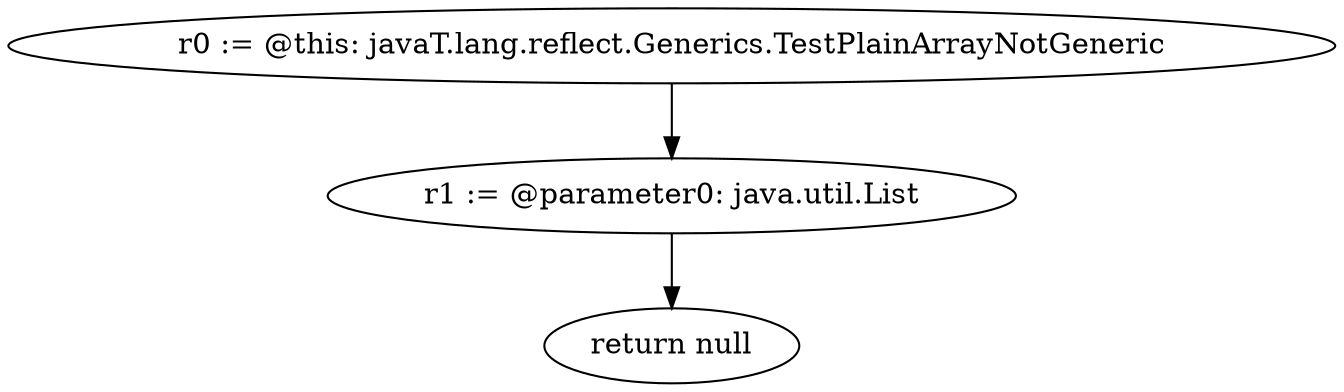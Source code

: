 digraph "unitGraph" {
    "r0 := @this: javaT.lang.reflect.Generics.TestPlainArrayNotGeneric"
    "r1 := @parameter0: java.util.List"
    "return null"
    "r0 := @this: javaT.lang.reflect.Generics.TestPlainArrayNotGeneric"->"r1 := @parameter0: java.util.List";
    "r1 := @parameter0: java.util.List"->"return null";
}
